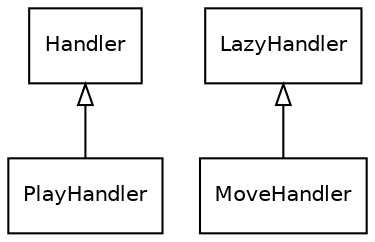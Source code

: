 digraph {
  splines=ortho
  concentrate=true
  rankdir=BT
  node [shape=box,fontname=Helvetica,fontsize=10,margin="0.1,0.01"]
  edge [arrowhead=empty]

  Handler [href="../classes/Handler/",target="_top"]
  PlayHandler [href="../classes/PlayHandler/",target="_top"]

  LazyHandler [href="../classes/LazyHandler/",target="_top"]
  MoveHandler [href="../classes/MoveHandler/",target="_top"]

  PlayHandler -> Handler
  MoveHandler -> LazyHandler
}
